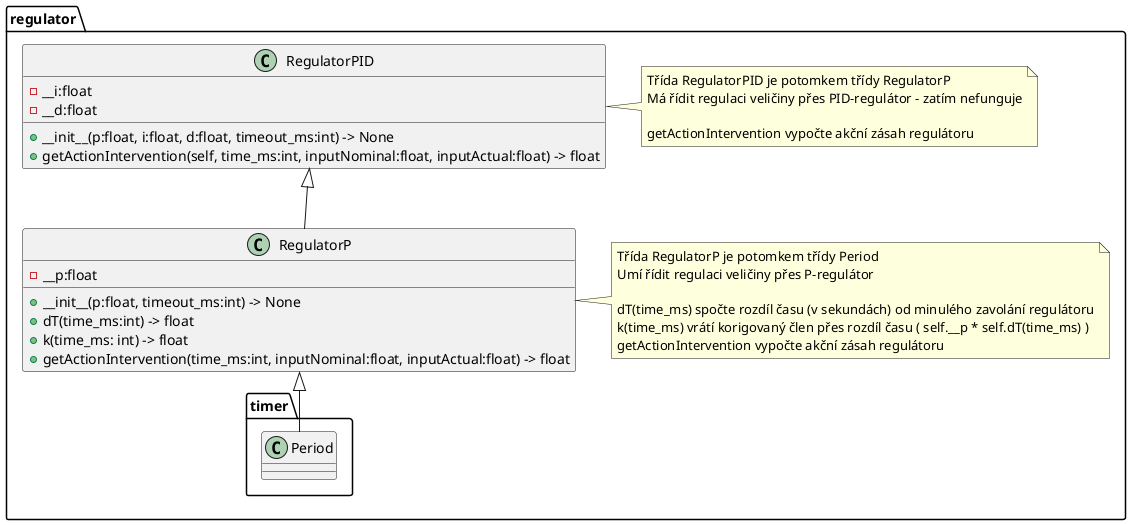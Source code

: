 @startuml regulator

namespace regulator {

    class RegulatorP {
        - __p:float
        + __init__(p:float, timeout_ms:int) -> None
        + dT(time_ms:int) -> float
        + k(time_ms: int) -> float
        + getActionIntervention(time_ms:int, inputNominal:float, inputActual:float) -> float
    }
    note right of RegulatorP
        Třída RegulatorP je potomkem třídy Period
        Umí řídit regulaci veličiny přes P-regulátor

        dT(time_ms) spočte rozdíl času (v sekundách) od minulého zavolání regulátoru
        k(time_ms) vrátí korigovaný člen přes rozdíl času ( self.__p * self.dT(time_ms) )
        getActionIntervention vypočte akční zásah regulátoru 
    end note
    RegulatorP <|-- timer.Period
    
    class RegulatorPID {
        - __i:float
        - __d:float
        + __init__(p:float, i:float, d:float, timeout_ms:int) -> None
        + getActionIntervention(self, time_ms:int, inputNominal:float, inputActual:float) -> float
    }
    note right of RegulatorPID
        Třída RegulatorPID je potomkem třídy RegulatorP
        Má řídit regulaci veličiny přes PID-regulátor - zatím nefunguje

        getActionIntervention vypočte akční zásah regulátoru 
    end note
    RegulatorPID <|-- RegulatorP
}

@enduml
